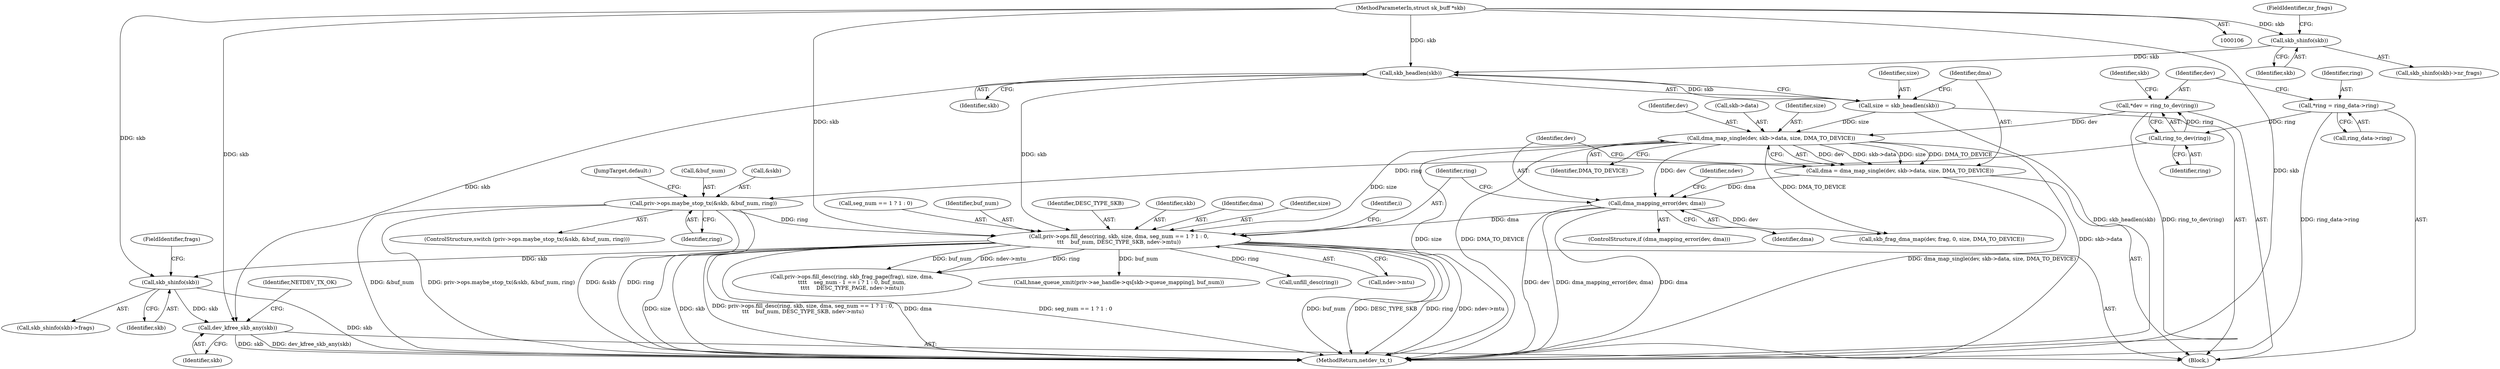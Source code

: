 digraph "0_linux_27463ad99f738ed93c7c8b3e2e5bc8c4853a2ff2_0@API" {
"1000413" [label="(Call,dev_kfree_skb_any(skb))"];
"1000179" [label="(Call,skb_headlen(skb))"];
"1000168" [label="(Call,skb_shinfo(skb))"];
"1000108" [label="(MethodParameterIn,struct sk_buff *skb)"];
"1000236" [label="(Call,skb_shinfo(skb))"];
"1000205" [label="(Call,priv->ops.fill_desc(ring, skb, size, dma, seg_num == 1 ? 1 : 0,\n\t\t\t    buf_num, DESC_TYPE_SKB, ndev->mtu))"];
"1000136" [label="(Call,priv->ops.maybe_stop_tx(&skb, &buf_num, ring))"];
"1000125" [label="(Call,ring_to_dev(ring))"];
"1000117" [label="(Call,*ring = ring_data->ring)"];
"1000183" [label="(Call,dma_map_single(dev, skb->data, size, DMA_TO_DEVICE))"];
"1000123" [label="(Call,*dev = ring_to_dev(ring))"];
"1000177" [label="(Call,size = skb_headlen(skb))"];
"1000191" [label="(Call,dma_mapping_error(dev, dma))"];
"1000181" [label="(Call,dma = dma_map_single(dev, skb->data, size, DMA_TO_DEVICE))"];
"1000139" [label="(Call,&buf_num)"];
"1000182" [label="(Identifier,dma)"];
"1000188" [label="(Identifier,size)"];
"1000126" [label="(Identifier,ring)"];
"1000413" [label="(Call,dev_kfree_skb_any(skb))"];
"1000196" [label="(Identifier,ndev)"];
"1000191" [label="(Call,dma_mapping_error(dev, dma))"];
"1000177" [label="(Call,size = skb_headlen(skb))"];
"1000223" [label="(Identifier,i)"];
"1000137" [label="(Call,&skb)"];
"1000167" [label="(Call,skb_shinfo(skb)->nr_frags)"];
"1000270" [label="(Call,priv->ops.fill_desc(ring, skb_frag_page(frag), size, dma,\n\t\t\t\t    seg_num - 1 == i ? 1 : 0, buf_num,\n\t\t\t\t    DESC_TYPE_PAGE, ndev->mtu))"];
"1000416" [label="(Identifier,NETDEV_TX_OK)"];
"1000180" [label="(Identifier,skb)"];
"1000205" [label="(Call,priv->ops.fill_desc(ring, skb, size, dma, seg_num == 1 ? 1 : 0,\n\t\t\t    buf_num, DESC_TYPE_SKB, ndev->mtu))"];
"1000206" [label="(Identifier,ring)"];
"1000117" [label="(Call,*ring = ring_data->ring)"];
"1000141" [label="(Identifier,ring)"];
"1000248" [label="(Call,skb_frag_dma_map(dev, frag, 0, size, DMA_TO_DEVICE))"];
"1000414" [label="(Identifier,skb)"];
"1000210" [label="(Call,seg_num == 1 ? 1 : 0)"];
"1000110" [label="(Block,)"];
"1000189" [label="(Identifier,DMA_TO_DEVICE)"];
"1000184" [label="(Identifier,dev)"];
"1000190" [label="(ControlStructure,if (dma_mapping_error(dev, dma)))"];
"1000119" [label="(Call,ring_data->ring)"];
"1000118" [label="(Identifier,ring)"];
"1000136" [label="(Call,priv->ops.maybe_stop_tx(&skb, &buf_num, ring))"];
"1000138" [label="(Identifier,skb)"];
"1000108" [label="(MethodParameterIn,struct sk_buff *skb)"];
"1000169" [label="(Identifier,skb)"];
"1000216" [label="(Identifier,buf_num)"];
"1000135" [label="(ControlStructure,switch (priv->ops.maybe_stop_tx(&skb, &buf_num, ring)))"];
"1000183" [label="(Call,dma_map_single(dev, skb->data, size, DMA_TO_DEVICE))"];
"1000237" [label="(Identifier,skb)"];
"1000217" [label="(Identifier,DESC_TYPE_SKB)"];
"1000124" [label="(Identifier,dev)"];
"1000178" [label="(Identifier,size)"];
"1000207" [label="(Identifier,skb)"];
"1000125" [label="(Call,ring_to_dev(ring))"];
"1000162" [label="(JumpTarget,default:)"];
"1000168" [label="(Call,skb_shinfo(skb))"];
"1000235" [label="(Call,skb_shinfo(skb)->frags)"];
"1000329" [label="(Call,hnae_queue_xmit(priv->ae_handle->qs[skb->queue_mapping], buf_num))"];
"1000426" [label="(MethodReturn,netdev_tx_t)"];
"1000238" [label="(FieldIdentifier,frags)"];
"1000179" [label="(Call,skb_headlen(skb))"];
"1000365" [label="(Call,unfill_desc(ring))"];
"1000192" [label="(Identifier,dev)"];
"1000170" [label="(FieldIdentifier,nr_frags)"];
"1000218" [label="(Call,ndev->mtu)"];
"1000209" [label="(Identifier,dma)"];
"1000208" [label="(Identifier,size)"];
"1000185" [label="(Call,skb->data)"];
"1000193" [label="(Identifier,dma)"];
"1000236" [label="(Call,skb_shinfo(skb))"];
"1000123" [label="(Call,*dev = ring_to_dev(ring))"];
"1000181" [label="(Call,dma = dma_map_single(dev, skb->data, size, DMA_TO_DEVICE))"];
"1000413" -> "1000110"  [label="AST: "];
"1000413" -> "1000414"  [label="CFG: "];
"1000414" -> "1000413"  [label="AST: "];
"1000416" -> "1000413"  [label="CFG: "];
"1000413" -> "1000426"  [label="DDG: skb"];
"1000413" -> "1000426"  [label="DDG: dev_kfree_skb_any(skb)"];
"1000179" -> "1000413"  [label="DDG: skb"];
"1000236" -> "1000413"  [label="DDG: skb"];
"1000108" -> "1000413"  [label="DDG: skb"];
"1000179" -> "1000177"  [label="AST: "];
"1000179" -> "1000180"  [label="CFG: "];
"1000180" -> "1000179"  [label="AST: "];
"1000177" -> "1000179"  [label="CFG: "];
"1000179" -> "1000177"  [label="DDG: skb"];
"1000168" -> "1000179"  [label="DDG: skb"];
"1000108" -> "1000179"  [label="DDG: skb"];
"1000179" -> "1000205"  [label="DDG: skb"];
"1000168" -> "1000167"  [label="AST: "];
"1000168" -> "1000169"  [label="CFG: "];
"1000169" -> "1000168"  [label="AST: "];
"1000170" -> "1000168"  [label="CFG: "];
"1000108" -> "1000168"  [label="DDG: skb"];
"1000108" -> "1000106"  [label="AST: "];
"1000108" -> "1000426"  [label="DDG: skb"];
"1000108" -> "1000205"  [label="DDG: skb"];
"1000108" -> "1000236"  [label="DDG: skb"];
"1000236" -> "1000235"  [label="AST: "];
"1000236" -> "1000237"  [label="CFG: "];
"1000237" -> "1000236"  [label="AST: "];
"1000238" -> "1000236"  [label="CFG: "];
"1000236" -> "1000426"  [label="DDG: skb"];
"1000205" -> "1000236"  [label="DDG: skb"];
"1000205" -> "1000110"  [label="AST: "];
"1000205" -> "1000218"  [label="CFG: "];
"1000206" -> "1000205"  [label="AST: "];
"1000207" -> "1000205"  [label="AST: "];
"1000208" -> "1000205"  [label="AST: "];
"1000209" -> "1000205"  [label="AST: "];
"1000210" -> "1000205"  [label="AST: "];
"1000216" -> "1000205"  [label="AST: "];
"1000217" -> "1000205"  [label="AST: "];
"1000218" -> "1000205"  [label="AST: "];
"1000223" -> "1000205"  [label="CFG: "];
"1000205" -> "1000426"  [label="DDG: dma"];
"1000205" -> "1000426"  [label="DDG: seg_num == 1 ? 1 : 0"];
"1000205" -> "1000426"  [label="DDG: buf_num"];
"1000205" -> "1000426"  [label="DDG: DESC_TYPE_SKB"];
"1000205" -> "1000426"  [label="DDG: ring"];
"1000205" -> "1000426"  [label="DDG: ndev->mtu"];
"1000205" -> "1000426"  [label="DDG: size"];
"1000205" -> "1000426"  [label="DDG: skb"];
"1000205" -> "1000426"  [label="DDG: priv->ops.fill_desc(ring, skb, size, dma, seg_num == 1 ? 1 : 0,\n\t\t\t    buf_num, DESC_TYPE_SKB, ndev->mtu)"];
"1000136" -> "1000205"  [label="DDG: ring"];
"1000183" -> "1000205"  [label="DDG: size"];
"1000191" -> "1000205"  [label="DDG: dma"];
"1000205" -> "1000270"  [label="DDG: ring"];
"1000205" -> "1000270"  [label="DDG: buf_num"];
"1000205" -> "1000270"  [label="DDG: ndev->mtu"];
"1000205" -> "1000329"  [label="DDG: buf_num"];
"1000205" -> "1000365"  [label="DDG: ring"];
"1000136" -> "1000135"  [label="AST: "];
"1000136" -> "1000141"  [label="CFG: "];
"1000137" -> "1000136"  [label="AST: "];
"1000139" -> "1000136"  [label="AST: "];
"1000141" -> "1000136"  [label="AST: "];
"1000162" -> "1000136"  [label="CFG: "];
"1000136" -> "1000426"  [label="DDG: ring"];
"1000136" -> "1000426"  [label="DDG: &buf_num"];
"1000136" -> "1000426"  [label="DDG: priv->ops.maybe_stop_tx(&skb, &buf_num, ring)"];
"1000136" -> "1000426"  [label="DDG: &skb"];
"1000125" -> "1000136"  [label="DDG: ring"];
"1000125" -> "1000123"  [label="AST: "];
"1000125" -> "1000126"  [label="CFG: "];
"1000126" -> "1000125"  [label="AST: "];
"1000123" -> "1000125"  [label="CFG: "];
"1000125" -> "1000123"  [label="DDG: ring"];
"1000117" -> "1000125"  [label="DDG: ring"];
"1000117" -> "1000110"  [label="AST: "];
"1000117" -> "1000119"  [label="CFG: "];
"1000118" -> "1000117"  [label="AST: "];
"1000119" -> "1000117"  [label="AST: "];
"1000124" -> "1000117"  [label="CFG: "];
"1000117" -> "1000426"  [label="DDG: ring_data->ring"];
"1000183" -> "1000181"  [label="AST: "];
"1000183" -> "1000189"  [label="CFG: "];
"1000184" -> "1000183"  [label="AST: "];
"1000185" -> "1000183"  [label="AST: "];
"1000188" -> "1000183"  [label="AST: "];
"1000189" -> "1000183"  [label="AST: "];
"1000181" -> "1000183"  [label="CFG: "];
"1000183" -> "1000426"  [label="DDG: skb->data"];
"1000183" -> "1000426"  [label="DDG: size"];
"1000183" -> "1000426"  [label="DDG: DMA_TO_DEVICE"];
"1000183" -> "1000181"  [label="DDG: dev"];
"1000183" -> "1000181"  [label="DDG: skb->data"];
"1000183" -> "1000181"  [label="DDG: size"];
"1000183" -> "1000181"  [label="DDG: DMA_TO_DEVICE"];
"1000123" -> "1000183"  [label="DDG: dev"];
"1000177" -> "1000183"  [label="DDG: size"];
"1000183" -> "1000191"  [label="DDG: dev"];
"1000183" -> "1000248"  [label="DDG: DMA_TO_DEVICE"];
"1000123" -> "1000110"  [label="AST: "];
"1000124" -> "1000123"  [label="AST: "];
"1000138" -> "1000123"  [label="CFG: "];
"1000123" -> "1000426"  [label="DDG: ring_to_dev(ring)"];
"1000177" -> "1000110"  [label="AST: "];
"1000178" -> "1000177"  [label="AST: "];
"1000182" -> "1000177"  [label="CFG: "];
"1000177" -> "1000426"  [label="DDG: skb_headlen(skb)"];
"1000191" -> "1000190"  [label="AST: "];
"1000191" -> "1000193"  [label="CFG: "];
"1000192" -> "1000191"  [label="AST: "];
"1000193" -> "1000191"  [label="AST: "];
"1000196" -> "1000191"  [label="CFG: "];
"1000206" -> "1000191"  [label="CFG: "];
"1000191" -> "1000426"  [label="DDG: dma_mapping_error(dev, dma)"];
"1000191" -> "1000426"  [label="DDG: dma"];
"1000191" -> "1000426"  [label="DDG: dev"];
"1000181" -> "1000191"  [label="DDG: dma"];
"1000191" -> "1000248"  [label="DDG: dev"];
"1000181" -> "1000110"  [label="AST: "];
"1000182" -> "1000181"  [label="AST: "];
"1000192" -> "1000181"  [label="CFG: "];
"1000181" -> "1000426"  [label="DDG: dma_map_single(dev, skb->data, size, DMA_TO_DEVICE)"];
}
